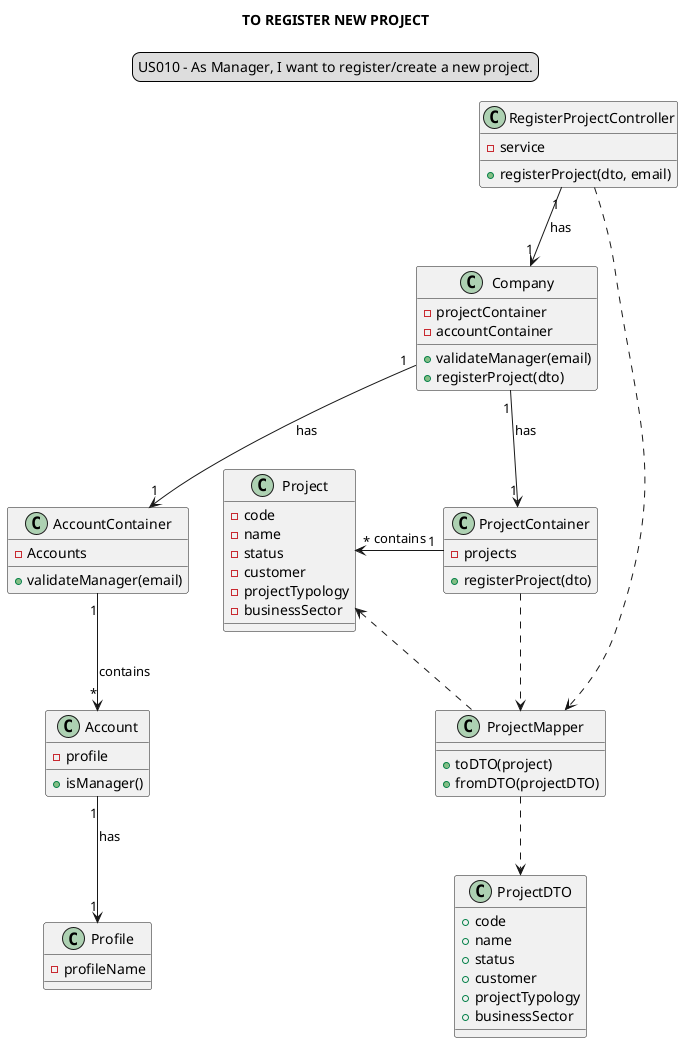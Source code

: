 @startuml

skinparam sequenceMessageAlign center
title TO REGISTER NEW PROJECT
legend top
US010 - As Manager, I want to register/create a new project.
end legend

class RegisterProjectController {
- service
+ registerProject(dto, email)
}


class Company {
- projectContainer
- accountContainer
+ validateManager(email)
+ registerProject(dto)
}
class AccountContainer {
+ validateManager(email)
- Accounts
}

class Account {
+ isManager()
- profile
}

class Profile {
-profileName
}

class ProjectContainer {
- projects
+ registerProject(dto)
}

class ProjectMapper{
+ toDTO(project)
+ fromDTO(projectDTO)
}

class ProjectDTO{
+ code
+ name
+ status
+ customer
+ projectTypology
+ businessSector
}

class Project{
- code
- name
- status
- customer
- projectTypology
- businessSector
}

RegisterProjectController "1"-->"1" Company: has
Company "1"-->"1" ProjectContainer: has
Company "1"-->"1" AccountContainer: has
AccountContainer "1"-->"*" Account: contains
Account "1"-->"1" Profile: has
ProjectMapper ..> ProjectDTO
ProjectContainer ..> ProjectMapper
RegisterProjectController ..> ProjectMapper
ProjectMapper ..> Project
ProjectContainer "1" -left-> "*" Project: contains
@enduml
